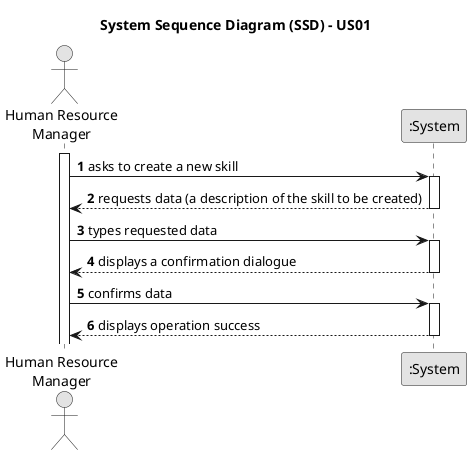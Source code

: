 @startuml
skinparam monochrome true
skinparam packageStyle rectangle
skinparam shadowing false

title System Sequence Diagram (SSD) - US01

autonumber

actor "Human Resource\nManager" as HRM
participant ":System" as System

activate HRM

    HRM -> System : asks to create a new skill
    activate System

        System --> HRM : requests data (a description of the skill to be created)
    deactivate System

    HRM -> System : types requested data
    activate System

        System --> HRM : displays a confirmation dialogue
    deactivate System

    HRM -> System : confirms data
    activate System

        System --> HRM : displays operation success
    deactivate System

@enduml